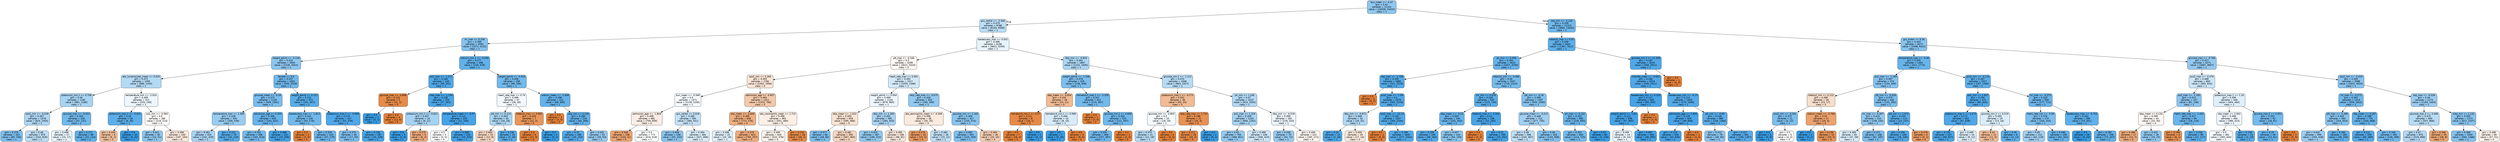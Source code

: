 digraph Tree {
node [shape=box, style="filled, rounded", color="black", fontname="helvetica"] ;
edge [fontname="helvetica"] ;
0 [label="bun_mean <= -0.37\ngini = 0.42\nsamples = 21101\nvalue = [10058, 23432]\nclass = 1", fillcolor="#8ec7f0"] ;
1 [label="gcs_verbal <= -0.308\ngini = 0.479\nsamples = 9788\nvalue = [6193, 9390]\nclass = 1", fillcolor="#bcdef6"] ;
0 -> 1 [labeldistance=2.5, labelangle=45, headlabel="True"] ;
2 [label="inr_max <= 0.106\ngini = 0.399\nsamples = 3592\nvalue = [1571, 4131]\nclass = 1", fillcolor="#84c2ef"] ;
1 -> 2 ;
3 [label="weight_admit <= -0.128\ngini = 0.415\nsamples = 3094\nvalue = [1436, 3453]\nclass = 1", fillcolor="#8bc6f0"] ;
2 -> 3 ;
4 [label="abs_lymphocytes_mean <= 0.025\ngini = 0.472\nsamples = 1493\nvalue = [886, 1435]\nclass = 1", fillcolor="#b3daf5"] ;
3 -> 4 ;
5 [label="potassium_min.1 <= 0.758\ngini = 0.46\nsamples = 1182\nvalue = [661, 1186]\nclass = 1", fillcolor="#a7d4f3"] ;
4 -> 5 ;
6 [label="spo2_min <= -0.029\ngini = 0.467\nsamples = 1076\nvalue = [624, 1055]\nclass = 1", fillcolor="#aed7f4"] ;
5 -> 6 ;
7 [label="gini = 0.378\nsamples = 201\nvalue = [80, 236]\nclass = 1", fillcolor="#7cbeee"] ;
6 -> 7 ;
8 [label="gini = 0.48\nsamples = 875\nvalue = [544, 819]\nclass = 1", fillcolor="#bddef6"] ;
6 -> 8 ;
9 [label="glucose_max <= -0.622\ngini = 0.343\nsamples = 106\nvalue = [37, 131]\nclass = 1", fillcolor="#71b9ec"] ;
5 -> 9 ;
10 [label="gini = 0.498\nsamples = 17\nvalue = [15, 17]\nclass = 1", fillcolor="#e8f3fc"] ;
9 -> 10 ;
11 [label="gini = 0.271\nsamples = 89\nvalue = [22, 114]\nclass = 1", fillcolor="#5fb0ea"] ;
9 -> 11 ;
12 [label="temperature_min <= -2.024\ngini = 0.499\nsamples = 311\nvalue = [225, 249]\nclass = 1", fillcolor="#ecf6fc"] ;
4 -> 12 ;
13 [label="potassium_max.1 <= -0.631\ngini = 0.25\nsamples = 26\nvalue = [6, 35]\nclass = 1", fillcolor="#5baee9"] ;
12 -> 13 ;
14 [label="gini = 0.444\nsamples = 6\nvalue = [6, 3]\nclass = 0", fillcolor="#f2c09c"] ;
13 -> 14 ;
15 [label="gini = 0.0\nsamples = 20\nvalue = [0, 32]\nclass = 1", fillcolor="#399de5"] ;
13 -> 15 ;
16 [label="po2_min <= -0.583\ngini = 0.5\nsamples = 285\nvalue = [219, 214]\nclass = 0", fillcolor="#fefcfa"] ;
12 -> 16 ;
17 [label="gini = 0.421\nsamples = 45\nvalue = [22, 51]\nclass = 1", fillcolor="#8ec7f0"] ;
16 -> 17 ;
18 [label="gini = 0.496\nsamples = 240\nvalue = [197, 163]\nclass = 0", fillcolor="#fbe9dd"] ;
16 -> 18 ;
19 [label="female <= 0.5\ngini = 0.337\nsamples = 1601\nvalue = [550, 2018]\nclass = 1", fillcolor="#6fb8ec"] ;
3 -> 19 ;
20 [label="glucose_mean <= -0.29\ngini = 0.373\nsamples = 1129\nvalue = [449, 1361]\nclass = 1", fillcolor="#7abdee"] ;
19 -> 20 ;
21 [label="temperature_max <= 1.364\ngini = 0.438\nsamples = 500\nvalue = [258, 539]\nclass = 1", fillcolor="#98ccf1"] ;
20 -> 21 ;
22 [label="gini = 0.461\nsamples = 425\nvalue = [242, 429]\nclass = 1", fillcolor="#a9d4f4"] ;
21 -> 22 ;
23 [label="gini = 0.222\nsamples = 75\nvalue = [16, 110]\nclass = 1", fillcolor="#56abe9"] ;
21 -> 23 ;
24 [label="admission_age <= 0.355\ngini = 0.306\nsamples = 629\nvalue = [191, 822]\nclass = 1", fillcolor="#67b4eb"] ;
20 -> 24 ;
25 [label="gini = 0.351\nsamples = 498\nvalue = [181, 616]\nclass = 1", fillcolor="#73baed"] ;
24 -> 25 ;
26 [label="gini = 0.088\nsamples = 131\nvalue = [10, 206]\nclass = 1", fillcolor="#43a2e6"] ;
24 -> 26 ;
27 [label="weight_admit <= 0.122\ngini = 0.231\nsamples = 472\nvalue = [101, 657]\nclass = 1", fillcolor="#57ace9"] ;
19 -> 27 ;
28 [label="baseexcess_max <= -1.813\ngini = 0.341\nsamples = 145\nvalue = [50, 179]\nclass = 1", fillcolor="#70b8ec"] ;
27 -> 28 ;
29 [label="gini = 0.0\nsamples = 2\nvalue = [3, 0]\nclass = 0", fillcolor="#e58139"] ;
28 -> 29 ;
30 [label="gini = 0.329\nsamples = 143\nvalue = [47, 179]\nclass = 1", fillcolor="#6db7ec"] ;
28 -> 30 ;
31 [label="potassium_max.1 <= -0.989\ngini = 0.174\nsamples = 327\nvalue = [51, 478]\nclass = 1", fillcolor="#4ea7e8"] ;
27 -> 31 ;
32 [label="gini = 0.379\nsamples = 40\nvalue = [17, 50]\nclass = 1", fillcolor="#7cbeee"] ;
31 -> 32 ;
33 [label="gini = 0.136\nsamples = 287\nvalue = [34, 428]\nclass = 1", fillcolor="#49a5e7"] ;
31 -> 33 ;
34 [label="calcium_min.1 <= -0.099\ngini = 0.277\nsamples = 498\nvalue = [135, 678]\nclass = 1", fillcolor="#60b1ea"] ;
2 -> 34 ;
35 [label="po2_max <= -1.272\ngini = 0.184\nsamples = 240\nvalue = [39, 342]\nclass = 1", fillcolor="#50a8e8"] ;
34 -> 35 ;
36 [label="glucose_max <= -0.898\ngini = 0.142\nsamples = 5\nvalue = [12, 1]\nclass = 0", fillcolor="#e78c49"] ;
35 -> 36 ;
37 [label="gini = 0.0\nsamples = 1\nvalue = [0, 1]\nclass = 1", fillcolor="#399de5"] ;
36 -> 37 ;
38 [label="gini = 0.0\nsamples = 4\nvalue = [12, 0]\nclass = 0", fillcolor="#e58139"] ;
36 -> 38 ;
39 [label="mbp_max <= -1.134\ngini = 0.136\nsamples = 235\nvalue = [27, 341]\nclass = 1", fillcolor="#49a5e7"] ;
35 -> 39 ;
40 [label="potassium_min.1 <= -0.821\ngini = 0.457\nsamples = 10\nvalue = [6, 11]\nclass = 1", fillcolor="#a5d2f3"] ;
39 -> 40 ;
41 [label="gini = 0.0\nsamples = 5\nvalue = [0, 9]\nclass = 1", fillcolor="#399de5"] ;
40 -> 41 ;
42 [label="gini = 0.375\nsamples = 5\nvalue = [6, 2]\nclass = 0", fillcolor="#eeab7b"] ;
40 -> 42 ;
43 [label="temperature_mean <= -6.57\ngini = 0.112\nsamples = 225\nvalue = [21, 330]\nclass = 1", fillcolor="#46a3e7"] ;
39 -> 43 ;
44 [label="gini = 0.5\nsamples = 5\nvalue = [5, 5]\nclass = 0", fillcolor="#ffffff"] ;
43 -> 44 ;
45 [label="gini = 0.089\nsamples = 220\nvalue = [16, 325]\nclass = 1", fillcolor="#43a2e6"] ;
43 -> 45 ;
46 [label="weight_admit <= -0.919\ngini = 0.346\nsamples = 258\nvalue = [96, 336]\nclass = 1", fillcolor="#72b9ec"] ;
34 -> 46 ;
47 [label="heart_rate_max <= 0.74\ngini = 0.499\nsamples = 37\nvalue = [28, 30]\nclass = 1", fillcolor="#f2f8fd"] ;
46 -> 47 ;
48 [label="ptt_min <= 0.123\ngini = 0.463\nsamples = 30\nvalue = [16, 28]\nclass = 1", fillcolor="#aad5f4"] ;
47 -> 48 ;
49 [label="gini = 0.483\nsamples = 15\nvalue = [13, 9]\nclass = 0", fillcolor="#f7d8c2"] ;
48 -> 49 ;
50 [label="gini = 0.236\nsamples = 15\nvalue = [3, 19]\nclass = 1", fillcolor="#58ace9"] ;
48 -> 50 ;
51 [label="totalco2_max <= 0.692\ngini = 0.245\nsamples = 7\nvalue = [12, 2]\nclass = 0", fillcolor="#e9965a"] ;
47 -> 51 ;
52 [label="gini = 0.0\nsamples = 5\nvalue = [12, 0]\nclass = 0", fillcolor="#e58139"] ;
51 -> 52 ;
53 [label="gini = 0.0\nsamples = 2\nvalue = [0, 2]\nclass = 1", fillcolor="#399de5"] ;
51 -> 53 ;
54 [label="sodium_mean <= -1.838\ngini = 0.298\nsamples = 221\nvalue = [68, 306]\nclass = 1", fillcolor="#65b3eb"] ;
46 -> 54 ;
55 [label="gini = 0.0\nsamples = 3\nvalue = [4, 0]\nclass = 0", fillcolor="#e58139"] ;
54 -> 55 ;
56 [label="sbp_min <= 0.148\ngini = 0.286\nsamples = 218\nvalue = [64, 306]\nclass = 1", fillcolor="#62b1ea"] ;
54 -> 56 ;
57 [label="gini = 0.22\nsamples = 166\nvalue = [35, 243]\nclass = 1", fillcolor="#56abe9"] ;
56 -> 57 ;
58 [label="gini = 0.432\nsamples = 52\nvalue = [29, 63]\nclass = 1", fillcolor="#94caf1"] ;
56 -> 58 ;
59 [label="baseexcess_max <= 0.042\ngini = 0.498\nsamples = 6196\nvalue = [4622, 5259]\nclass = 1", fillcolor="#e7f3fc"] ;
1 -> 59 ;
60 [label="ptt_max <= -0.348\ngini = 0.5\nsamples = 4299\nvalue = [3521, 3324]\nclass = 0", fillcolor="#fef8f4"] ;
59 -> 60 ;
61 [label="spo2_min <= 0.268\ngini = 0.493\nsamples = 2782\nvalue = [2462, 1956]\nclass = 0", fillcolor="#fae5d6"] ;
60 -> 61 ;
62 [label="bun_mean <= -0.566\ngini = 0.5\nsamples = 1471\nvalue = [1139, 1200]\nclass = 1", fillcolor="#f5fafe"] ;
61 -> 62 ;
63 [label="admission_age <= -1.909\ngini = 0.498\nsamples = 881\nvalue = [759, 659]\nclass = 0", fillcolor="#fceee5"] ;
62 -> 63 ;
64 [label="gini = 0.346\nsamples = 108\nvalue = [143, 41]\nclass = 0", fillcolor="#eca572"] ;
63 -> 64 ;
65 [label="gini = 0.5\nsamples = 773\nvalue = [616, 618]\nclass = 1", fillcolor="#feffff"] ;
63 -> 65 ;
66 [label="gcs_verbal <= 0.618\ngini = 0.485\nsamples = 590\nvalue = [380, 541]\nclass = 1", fillcolor="#c4e2f7"] ;
62 -> 66 ;
67 [label="gini = 0.408\nsamples = 106\nvalue = [53, 133]\nclass = 1", fillcolor="#88c4ef"] ;
66 -> 67 ;
68 [label="gini = 0.494\nsamples = 484\nvalue = [327, 408]\nclass = 1", fillcolor="#d8ecfa"] ;
66 -> 68 ;
69 [label="admission_age <= -0.837\ngini = 0.463\nsamples = 1311\nvalue = [1323, 756]\nclass = 0", fillcolor="#f4c9aa"] ;
61 -> 69 ;
70 [label="wbc_mean <= -0.845\ngini = 0.388\nsamples = 648\nvalue = [772, 276]\nclass = 0", fillcolor="#eeae80"] ;
69 -> 70 ;
71 [label="gini = 0.496\nsamples = 25\nvalue = [16, 19]\nclass = 1", fillcolor="#e0f0fb"] ;
70 -> 71 ;
72 [label="gini = 0.379\nsamples = 623\nvalue = [756, 257]\nclass = 0", fillcolor="#eeac7c"] ;
70 -> 72 ;
73 [label="abs_neutrophils_mean <= 1.722\ngini = 0.498\nsamples = 663\nvalue = [551, 480]\nclass = 0", fillcolor="#fcefe5"] ;
69 -> 73 ;
74 [label="gini = 0.499\nsamples = 645\nvalue = [525, 478]\nclass = 0", fillcolor="#fdf4ed"] ;
73 -> 74 ;
75 [label="gini = 0.133\nsamples = 18\nvalue = [26, 2]\nclass = 0", fillcolor="#e78b48"] ;
73 -> 75 ;
76 [label="heart_rate_max <= 0.691\ngini = 0.492\nsamples = 1517\nvalue = [1059, 1368]\nclass = 1", fillcolor="#d2e9f9"] ;
60 -> 76 ;
77 [label="weight_admit <= 0.004\ngini = 0.499\nsamples = 1154\nvalue = [879, 969]\nclass = 1", fillcolor="#edf6fd"] ;
76 -> 77 ;
78 [label="dbp_mean <= -1.022\ngini = 0.493\nsamples = 659\nvalue = [595, 466]\nclass = 0", fillcolor="#f9e4d4"] ;
77 -> 78 ;
79 [label="gini = 0.377\nsamples = 66\nvalue = [28, 83]\nclass = 1", fillcolor="#7cbeee"] ;
78 -> 79 ;
80 [label="gini = 0.481\nsamples = 593\nvalue = [567, 383]\nclass = 0", fillcolor="#f7d6bf"] ;
78 -> 80 ;
81 [label="dbp_min <= 1.283\ngini = 0.461\nsamples = 495\nvalue = [284, 503]\nclass = 1", fillcolor="#a9d4f4"] ;
77 -> 81 ;
82 [label="gini = 0.425\nsamples = 387\nvalue = [186, 422]\nclass = 1", fillcolor="#90c8f0"] ;
81 -> 82 ;
83 [label="gini = 0.495\nsamples = 108\nvalue = [98, 81]\nclass = 0", fillcolor="#fae9dd"] ;
81 -> 83 ;
84 [label="resp_rate_max <= -0.675\ngini = 0.428\nsamples = 363\nvalue = [180, 399]\nclass = 1", fillcolor="#92c9f1"] ;
76 -> 84 ;
85 [label="abs_eosinophils_mean <= -0.308\ngini = 0.496\nsamples = 36\nvalue = [30, 25]\nclass = 0", fillcolor="#fbeade"] ;
84 -> 85 ;
86 [label="gini = 0.278\nsamples = 10\nvalue = [15, 3]\nclass = 0", fillcolor="#ea9a61"] ;
85 -> 86 ;
87 [label="gini = 0.482\nsamples = 26\nvalue = [15, 22]\nclass = 1", fillcolor="#c0e0f7"] ;
85 -> 87 ;
88 [label="glucose_min <= 1.165\ngini = 0.409\nsamples = 327\nvalue = [150, 374]\nclass = 1", fillcolor="#88c4ef"] ;
84 -> 88 ;
89 [label="gini = 0.383\nsamples = 301\nvalue = [125, 359]\nclass = 1", fillcolor="#7ebfee"] ;
88 -> 89 ;
90 [label="gini = 0.469\nsamples = 26\nvalue = [25, 15]\nclass = 0", fillcolor="#f5cdb0"] ;
88 -> 90 ;
91 [label="dbp_min <= -0.604\ngini = 0.462\nsamples = 1897\nvalue = [1101, 1935]\nclass = 1", fillcolor="#aad5f4"] ;
59 -> 91 ;
92 [label="weight_admit <= -1.358\ngini = 0.378\nsamples = 329\nvalue = [138, 408]\nclass = 1", fillcolor="#7cbeee"] ;
91 -> 92 ;
93 [label="dbp_mean <= -0.654\ngini = 0.431\nsamples = 18\nvalue = [24, 11]\nclass = 0", fillcolor="#f1bb94"] ;
92 -> 93 ;
94 [label="hematocrit_min.1 <= 0.27\ngini = 0.111\nsamples = 8\nvalue = [16, 1]\nclass = 0", fillcolor="#e78945"] ;
93 -> 94 ;
95 [label="gini = 0.0\nsamples = 7\nvalue = [16, 0]\nclass = 0", fillcolor="#e58139"] ;
94 -> 95 ;
96 [label="gini = 0.0\nsamples = 1\nvalue = [0, 1]\nclass = 1", fillcolor="#399de5"] ;
94 -> 96 ;
97 [label="hematocrit_min.1 <= 0.996\ngini = 0.494\nsamples = 10\nvalue = [8, 10]\nclass = 1", fillcolor="#d7ebfa"] ;
93 -> 97 ;
98 [label="gini = 0.0\nsamples = 7\nvalue = [0, 10]\nclass = 1", fillcolor="#399de5"] ;
97 -> 98 ;
99 [label="gini = 0.0\nsamples = 3\nvalue = [8, 0]\nclass = 0", fillcolor="#e58139"] ;
97 -> 99 ;
100 [label="hematocrit_max.1 <= -2.359\ngini = 0.347\nsamples = 311\nvalue = [114, 397]\nclass = 1", fillcolor="#72b9ec"] ;
92 -> 100 ;
101 [label="gini = 0.0\nsamples = 1\nvalue = [3, 0]\nclass = 0", fillcolor="#e58139"] ;
100 -> 101 ;
102 [label="glucose_min.2 <= 4.609\ngini = 0.342\nsamples = 310\nvalue = [111, 397]\nclass = 1", fillcolor="#70b8ec"] ;
100 -> 102 ;
103 [label="gini = 0.334\nsamples = 308\nvalue = [107, 397]\nclass = 1", fillcolor="#6eb7ec"] ;
102 -> 103 ;
104 [label="gini = 0.0\nsamples = 2\nvalue = [4, 0]\nclass = 0", fillcolor="#e58139"] ;
102 -> 104 ;
105 [label="glucose_min.2 <= -1.112\ngini = 0.474\nsamples = 1568\nvalue = [963, 1527]\nclass = 1", fillcolor="#b6dbf5"] ;
91 -> 105 ;
106 [label="potassium_max.1 <= -0.273\ngini = 0.432\nsamples = 46\nvalue = [50, 23]\nclass = 0", fillcolor="#f1bb94"] ;
105 -> 106 ;
107 [label="glucose_min <= -0.903\ngini = 0.5\nsamples = 25\nvalue = [18, 19]\nclass = 1", fillcolor="#f5fafe"] ;
106 -> 107 ;
108 [label="gini = 0.475\nsamples = 21\nvalue = [12, 19]\nclass = 1", fillcolor="#b6dbf5"] ;
107 -> 108 ;
109 [label="gini = 0.0\nsamples = 4\nvalue = [6, 0]\nclass = 0", fillcolor="#e58139"] ;
107 -> 109 ;
110 [label="resp_rate_max <= 1.733\ngini = 0.198\nsamples = 21\nvalue = [32, 4]\nclass = 0", fillcolor="#e89152"] ;
106 -> 110 ;
111 [label="gini = 0.111\nsamples = 19\nvalue = [32, 2]\nclass = 0", fillcolor="#e78945"] ;
110 -> 111 ;
112 [label="gini = 0.0\nsamples = 2\nvalue = [0, 2]\nclass = 1", fillcolor="#399de5"] ;
110 -> 112 ;
113 [label="ph_min <= 1.246\ngini = 0.47\nsamples = 1522\nvalue = [913, 1504]\nclass = 1", fillcolor="#b1d8f5"] ;
105 -> 113 ;
114 [label="po2_max <= 1.325\ngini = 0.458\nsamples = 1230\nvalue = [694, 1261]\nclass = 1", fillcolor="#a6d3f3"] ;
113 -> 114 ;
115 [label="gini = 0.43\nsamples = 794\nvalue = [388, 851]\nclass = 1", fillcolor="#93caf1"] ;
114 -> 115 ;
116 [label="gini = 0.489\nsamples = 436\nvalue = [306, 410]\nclass = 1", fillcolor="#cde6f8"] ;
114 -> 116 ;
117 [label="dbp_min <= -0.018\ngini = 0.499\nsamples = 292\nvalue = [219, 243]\nclass = 1", fillcolor="#ebf5fc"] ;
113 -> 117 ;
118 [label="gini = 0.436\nsamples = 70\nvalue = [34, 72]\nclass = 1", fillcolor="#96cbf1"] ;
117 -> 118 ;
119 [label="gini = 0.499\nsamples = 222\nvalue = [185, 171]\nclass = 0", fillcolor="#fdf5f0"] ;
117 -> 119 ;
120 [label="sbp_min <= -0.126\ngini = 0.339\nsamples = 11313\nvalue = [3865, 14042]\nclass = 1", fillcolor="#6fb8ec"] ;
0 -> 120 [labeldistance=2.5, labelangle=-45, headlabel="False"] ;
121 [label="totalco2_max <= 0.02\ngini = 0.258\nsamples = 5641\nvalue = [1367, 7611]\nclass = 1", fillcolor="#5dafea"] ;
120 -> 121 ;
122 [label="ph_min <= 0.058\ngini = 0.294\nsamples = 3622\nvalue = [1027, 4700]\nclass = 1", fillcolor="#64b2eb"] ;
121 -> 122 ;
123 [label="sbp_max <= -2.708\ngini = 0.205\nsamples = 1685\nvalue = [311, 2376]\nclass = 1", fillcolor="#53aae8"] ;
122 -> 123 ;
124 [label="gini = 0.0\nsamples = 6\nvalue = [9, 0]\nclass = 0", fillcolor="#e58139"] ;
123 -> 124 ;
125 [label="pco2_max <= -1.59\ngini = 0.2\nsamples = 1679\nvalue = [302, 2376]\nclass = 1", fillcolor="#52a9e8"] ;
123 -> 125 ;
126 [label="dbp_min <= -0.972\ngini = 0.468\nsamples = 32\nvalue = [19, 32]\nclass = 1", fillcolor="#afd7f4"] ;
125 -> 126 ;
127 [label="gini = 0.18\nsamples = 13\nvalue = [2, 18]\nclass = 1", fillcolor="#4fa8e8"] ;
126 -> 127 ;
128 [label="gini = 0.495\nsamples = 19\nvalue = [17, 14]\nclass = 0", fillcolor="#fae9dc"] ;
126 -> 128 ;
129 [label="spo2_max <= -23.13\ngini = 0.192\nsamples = 1647\nvalue = [283, 2344]\nclass = 1", fillcolor="#51a9e8"] ;
125 -> 129 ;
130 [label="gini = 0.0\nsamples = 2\nvalue = [6, 0]\nclass = 0", fillcolor="#e58139"] ;
129 -> 130 ;
131 [label="gini = 0.189\nsamples = 1645\nvalue = [277, 2344]\nclass = 1", fillcolor="#50a9e8"] ;
129 -> 131 ;
132 [label="totalco2_min <= -0.086\ngini = 0.36\nsamples = 1937\nvalue = [716, 2324]\nclass = 1", fillcolor="#76bbed"] ;
122 -> 132 ;
133 [label="inr_min <= 0.078\ngini = 0.246\nsamples = 540\nvalue = [123, 734]\nclass = 1", fillcolor="#5aade9"] ;
132 -> 133 ;
134 [label="dbp_mean <= -0.23\ngini = 0.303\nsamples = 344\nvalue = [101, 442]\nclass = 1", fillcolor="#66b3eb"] ;
133 -> 134 ;
135 [label="gini = 0.209\nsamples = 200\nvalue = [38, 283]\nclass = 1", fillcolor="#54aae8"] ;
134 -> 135 ;
136 [label="gini = 0.407\nsamples = 144\nvalue = [63, 159]\nclass = 1", fillcolor="#87c4ef"] ;
134 -> 136 ;
137 [label="totalco2_max <= -3.342\ngini = 0.13\nsamples = 196\nvalue = [22, 292]\nclass = 1", fillcolor="#48a4e7"] ;
133 -> 137 ;
138 [label="gini = 0.0\nsamples = 1\nvalue = [2, 0]\nclass = 0", fillcolor="#e58139"] ;
137 -> 138 ;
139 [label="gini = 0.12\nsamples = 195\nvalue = [20, 292]\nclass = 1", fillcolor="#47a4e7"] ;
137 -> 139 ;
140 [label="ptt_min <= -0.18\ngini = 0.396\nsamples = 1397\nvalue = [593, 1590]\nclass = 1", fillcolor="#83c2ef"] ;
132 -> 140 ;
141 [label="glucose_mean <= -0.212\ngini = 0.448\nsamples = 712\nvalue = [377, 735]\nclass = 1", fillcolor="#9fcff2"] ;
140 -> 141 ;
142 [label="gini = 0.48\nsamples = 396\nvalue = [244, 367]\nclass = 1", fillcolor="#bddef6"] ;
141 -> 142 ;
143 [label="gini = 0.39\nsamples = 316\nvalue = [133, 368]\nclass = 1", fillcolor="#81c0ee"] ;
141 -> 143 ;
144 [label="ph_max <= 0.152\ngini = 0.322\nsamples = 685\nvalue = [216, 855]\nclass = 1", fillcolor="#6bb6ec"] ;
140 -> 144 ;
145 [label="gini = 0.352\nsamples = 600\nvalue = [214, 725]\nclass = 1", fillcolor="#73baed"] ;
144 -> 145 ;
146 [label="gini = 0.03\nsamples = 85\nvalue = [2, 130]\nclass = 1", fillcolor="#3c9fe5"] ;
144 -> 146 ;
147 [label="glucose_min.2 <= 11.328\ngini = 0.187\nsamples = 2019\nvalue = [340, 2911]\nclass = 1", fillcolor="#50a8e8"] ;
121 -> 147 ;
148 [label="chloride_mean <= -0.652\ngini = 0.186\nsamples = 2018\nvalue = [336, 2911]\nclass = 1", fillcolor="#50a8e8"] ;
147 -> 148 ;
149 [label="baseexcess_min <= 4.333\ngini = 0.117\nsamples = 609\nvalue = [60, 905]\nclass = 1", fillcolor="#46a3e7"] ;
148 -> 149 ;
150 [label="weight_admit <= -1.62\ngini = 0.111\nsamples = 608\nvalue = [57, 905]\nclass = 1", fillcolor="#45a3e7"] ;
149 -> 150 ;
151 [label="gini = 0.499\nsamples = 14\nvalue = [9, 10]\nclass = 1", fillcolor="#ebf5fc"] ;
150 -> 151 ;
152 [label="gini = 0.097\nsamples = 594\nvalue = [48, 895]\nclass = 1", fillcolor="#44a2e6"] ;
150 -> 152 ;
153 [label="gini = 0.0\nsamples = 1\nvalue = [3, 0]\nclass = 0", fillcolor="#e58139"] ;
149 -> 153 ;
154 [label="baseexcess_min <= -0.13\ngini = 0.213\nsamples = 1409\nvalue = [276, 2006]\nclass = 1", fillcolor="#54aae9"] ;
148 -> 154 ;
155 [label="admission_age <= 1.826\ngini = 0.129\nsamples = 429\nvalue = [48, 646]\nclass = 1", fillcolor="#48a4e7"] ;
154 -> 155 ;
156 [label="gini = 0.119\nsamples = 428\nvalue = [44, 646]\nclass = 1", fillcolor="#46a4e7"] ;
155 -> 156 ;
157 [label="gini = 0.0\nsamples = 1\nvalue = [4, 0]\nclass = 0", fillcolor="#e58139"] ;
155 -> 157 ;
158 [label="ptt_min <= -0.65\ngini = 0.246\nsamples = 980\nvalue = [228, 1360]\nclass = 1", fillcolor="#5aade9"] ;
154 -> 158 ;
159 [label="gini = 0.412\nsamples = 79\nvalue = [38, 93]\nclass = 1", fillcolor="#8ac5f0"] ;
158 -> 159 ;
160 [label="gini = 0.227\nsamples = 901\nvalue = [190, 1267]\nclass = 1", fillcolor="#57ace9"] ;
158 -> 160 ;
161 [label="gini = 0.0\nsamples = 1\nvalue = [4, 0]\nclass = 0", fillcolor="#e58139"] ;
147 -> 161 ;
162 [label="gcs_motor <= 0.26\ngini = 0.403\nsamples = 5672\nvalue = [2498, 6431]\nclass = 1", fillcolor="#86c3ef"] ;
120 -> 162 ;
163 [label="temperature_max <= -0.46\ngini = 0.305\nsamples = 1401\nvalue = [411, 1774]\nclass = 1", fillcolor="#67b4eb"] ;
162 -> 163 ;
164 [label="po2_max <= -1.283\ngini = 0.397\nsamples = 374\nvalue = [154, 409]\nclass = 1", fillcolor="#84c2ef"] ;
163 -> 164 ;
165 [label="totalco2_min <= 0.122\ngini = 0.489\nsamples = 28\nvalue = [23, 17]\nclass = 0", fillcolor="#f8decb"] ;
164 -> 165 ;
166 [label="pco2_min <= -0.261\ngini = 0.375\nsamples = 11\nvalue = [4, 12]\nclass = 1", fillcolor="#7bbeee"] ;
165 -> 166 ;
167 [label="gini = 0.0\nsamples = 5\nvalue = [0, 8]\nclass = 1", fillcolor="#399de5"] ;
166 -> 167 ;
168 [label="gini = 0.5\nsamples = 6\nvalue = [4, 4]\nclass = 0", fillcolor="#ffffff"] ;
166 -> 168 ;
169 [label="sodium_mean <= -0.766\ngini = 0.33\nsamples = 17\nvalue = [19, 5]\nclass = 0", fillcolor="#eca26d"] ;
165 -> 169 ;
170 [label="gini = 0.0\nsamples = 2\nvalue = [0, 2]\nclass = 1", fillcolor="#399de5"] ;
169 -> 170 ;
171 [label="gini = 0.236\nsamples = 15\nvalue = [19, 3]\nclass = 0", fillcolor="#e99558"] ;
169 -> 171 ;
172 [label="ptt_min <= -0.026\ngini = 0.375\nsamples = 346\nvalue = [131, 392]\nclass = 1", fillcolor="#7bbeee"] ;
164 -> 172 ;
173 [label="inr_max <= -0.367\ngini = 0.425\nsamples = 233\nvalue = [108, 245]\nclass = 1", fillcolor="#90c8f0"] ;
172 -> 173 ;
174 [label="gini = 0.495\nsamples = 65\nvalue = [47, 58]\nclass = 1", fillcolor="#d9ecfa"] ;
173 -> 174 ;
175 [label="gini = 0.371\nsamples = 168\nvalue = [61, 187]\nclass = 1", fillcolor="#7abded"] ;
173 -> 175 ;
176 [label="ptt_min <= 2.673\ngini = 0.234\nsamples = 113\nvalue = [23, 147]\nclass = 1", fillcolor="#58ace9"] ;
172 -> 176 ;
177 [label="gini = 0.195\nsamples = 108\nvalue = [18, 146]\nclass = 1", fillcolor="#51a9e8"] ;
176 -> 177 ;
178 [label="gini = 0.278\nsamples = 5\nvalue = [5, 1]\nclass = 0", fillcolor="#ea9a61"] ;
176 -> 178 ;
179 [label="pco2_min <= -0.134\ngini = 0.267\nsamples = 1027\nvalue = [257, 1365]\nclass = 1", fillcolor="#5eafea"] ;
163 -> 179 ;
180 [label="po2_min <= 1.837\ngini = 0.194\nsamples = 471\nvalue = [80, 654]\nclass = 1", fillcolor="#51a9e8"] ;
179 -> 180 ;
181 [label="potassium_max.1 <= 2.473\ngini = 0.172\nsamples = 452\nvalue = [67, 638]\nclass = 1", fillcolor="#4ea7e8"] ;
180 -> 181 ;
182 [label="gini = 0.155\nsamples = 437\nvalue = [58, 627]\nclass = 1", fillcolor="#4ba6e7"] ;
181 -> 182 ;
183 [label="gini = 0.495\nsamples = 15\nvalue = [9, 11]\nclass = 1", fillcolor="#dbedfa"] ;
181 -> 183 ;
184 [label="glucose_min.2 <= 0.519\ngini = 0.495\nsamples = 19\nvalue = [13, 16]\nclass = 1", fillcolor="#daedfa"] ;
180 -> 184 ;
185 [label="gini = 0.43\nsamples = 11\nvalue = [11, 5]\nclass = 0", fillcolor="#f1ba93"] ;
184 -> 185 ;
186 [label="gini = 0.26\nsamples = 8\nvalue = [2, 11]\nclass = 1", fillcolor="#5dafea"] ;
184 -> 186 ;
187 [label="inr_max <= -0.273\ngini = 0.319\nsamples = 556\nvalue = [177, 711]\nclass = 1", fillcolor="#6ab5eb"] ;
179 -> 187 ;
188 [label="heart_rate_min <= -0.39\ngini = 0.376\nsamples = 270\nvalue = [104, 310]\nclass = 1", fillcolor="#7bbeee"] ;
187 -> 188 ;
189 [label="gini = 0.45\nsamples = 112\nvalue = [62, 119]\nclass = 1", fillcolor="#a0d0f3"] ;
188 -> 189 ;
190 [label="gini = 0.296\nsamples = 158\nvalue = [42, 191]\nclass = 1", fillcolor="#65b3eb"] ;
188 -> 190 ;
191 [label="baseexcess_max <= -0.753\ngini = 0.261\nsamples = 286\nvalue = [73, 401]\nclass = 1", fillcolor="#5dafea"] ;
187 -> 191 ;
192 [label="gini = 0.0\nsamples = 28\nvalue = [0, 54]\nclass = 1", fillcolor="#399de5"] ;
191 -> 192 ;
193 [label="gini = 0.287\nsamples = 258\nvalue = [73, 347]\nclass = 1", fillcolor="#63b2ea"] ;
191 -> 193 ;
194 [label="glucose_max <= -0.766\ngini = 0.427\nsamples = 4271\nvalue = [2087, 4657]\nclass = 1", fillcolor="#92c9f1"] ;
162 -> 194 ;
195 [label="pco2_max <= -0.479\ngini = 0.488\nsamples = 683\nvalue = [465, 632]\nclass = 1", fillcolor="#cbe5f8"] ;
194 -> 195 ;
196 [label="po2_max <= -1.193\ngini = 0.413\nsamples = 137\nvalue = [61, 148]\nclass = 1", fillcolor="#8bc5f0"] ;
195 -> 196 ;
197 [label="dbp_mean <= 0.134\ngini = 0.499\nsamples = 43\nvalue = [32, 30]\nclass = 0", fillcolor="#fdf7f3"] ;
196 -> 197 ;
198 [label="gini = 0.366\nsamples = 17\nvalue = [22, 7]\nclass = 0", fillcolor="#eda978"] ;
197 -> 198 ;
199 [label="gini = 0.422\nsamples = 26\nvalue = [10, 23]\nclass = 1", fillcolor="#8fc8f0"] ;
197 -> 199 ;
200 [label="heart_rate_max <= -1.441\ngini = 0.317\nsamples = 94\nvalue = [29, 118]\nclass = 1", fillcolor="#6ab5eb"] ;
196 -> 200 ;
201 [label="gini = 0.198\nsamples = 4\nvalue = [8, 1]\nclass = 0", fillcolor="#e89152"] ;
200 -> 201 ;
202 [label="gini = 0.258\nsamples = 90\nvalue = [21, 117]\nclass = 1", fillcolor="#5dafea"] ;
200 -> 202 ;
203 [label="potassium_max.1 <= 1.16\ngini = 0.496\nsamples = 546\nvalue = [404, 484]\nclass = 1", fillcolor="#deeffb"] ;
195 -> 203 ;
204 [label="sbp_mean <= 2.941\ngini = 0.499\nsamples = 494\nvalue = [386, 423]\nclass = 1", fillcolor="#eef6fd"] ;
203 -> 204 ;
205 [label="gini = 0.5\nsamples = 481\nvalue = [383, 404]\nclass = 1", fillcolor="#f5fafe"] ;
204 -> 205 ;
206 [label="gini = 0.236\nsamples = 13\nvalue = [3, 19]\nclass = 1", fillcolor="#58ace9"] ;
204 -> 206 ;
207 [label="glucose_max.2 <= 0.051\ngini = 0.352\nsamples = 52\nvalue = [18, 61]\nclass = 1", fillcolor="#73baed"] ;
203 -> 207 ;
208 [label="gini = 0.29\nsamples = 49\nvalue = [13, 61]\nclass = 1", fillcolor="#63b2eb"] ;
207 -> 208 ;
209 [label="gini = 0.0\nsamples = 3\nvalue = [5, 0]\nclass = 0", fillcolor="#e58139"] ;
207 -> 209 ;
210 [label="spo2_min <= -0.029\ngini = 0.409\nsamples = 3588\nvalue = [1622, 4025]\nclass = 1", fillcolor="#89c4ef"] ;
194 -> 210 ;
211 [label="inr_max <= -0.273\ngini = 0.343\nsamples = 1314\nvalue = [458, 1622]\nclass = 1", fillcolor="#71b9ec"] ;
210 -> 211 ;
212 [label="ptt_max <= -0.366\ngini = 0.403\nsamples = 583\nvalue = [254, 654]\nclass = 1", fillcolor="#86c3ef"] ;
211 -> 212 ;
213 [label="gini = 0.442\nsamples = 399\nvalue = [205, 418]\nclass = 1", fillcolor="#9acdf2"] ;
212 -> 213 ;
214 [label="gini = 0.285\nsamples = 184\nvalue = [49, 236]\nclass = 1", fillcolor="#62b1ea"] ;
212 -> 214 ;
215 [label="sbp_mean <= 0.267\ngini = 0.288\nsamples = 731\nvalue = [204, 968]\nclass = 1", fillcolor="#63b2ea"] ;
211 -> 215 ;
216 [label="gini = 0.211\nsamples = 339\nvalue = [68, 499]\nclass = 1", fillcolor="#54aae9"] ;
215 -> 216 ;
217 [label="gini = 0.349\nsamples = 392\nvalue = [136, 469]\nclass = 1", fillcolor="#72b9ed"] ;
215 -> 217 ;
218 [label="sbp_max <= -0.028\ngini = 0.44\nsamples = 2274\nvalue = [1164, 2403]\nclass = 1", fillcolor="#99ccf2"] ;
210 -> 218 ;
219 [label="glucose_max.2 <= 3.408\ngini = 0.475\nsamples = 900\nvalue = [547, 866]\nclass = 1", fillcolor="#b6dbf5"] ;
218 -> 219 ;
220 [label="gini = 0.47\nsamples = 875\nvalue = [519, 858]\nclass = 1", fillcolor="#b1d8f5"] ;
219 -> 220 ;
221 [label="gini = 0.346\nsamples = 25\nvalue = [28, 8]\nclass = 0", fillcolor="#eca572"] ;
219 -> 221 ;
222 [label="mbp_min <= 2.132\ngini = 0.409\nsamples = 1374\nvalue = [617, 1537]\nclass = 1", fillcolor="#88c4ef"] ;
218 -> 222 ;
223 [label="gini = 0.398\nsamples = 1305\nvalue = [560, 1486]\nclass = 1", fillcolor="#84c2ef"] ;
222 -> 223 ;
224 [label="gini = 0.498\nsamples = 69\nvalue = [57, 51]\nclass = 0", fillcolor="#fcf2ea"] ;
222 -> 224 ;
}
